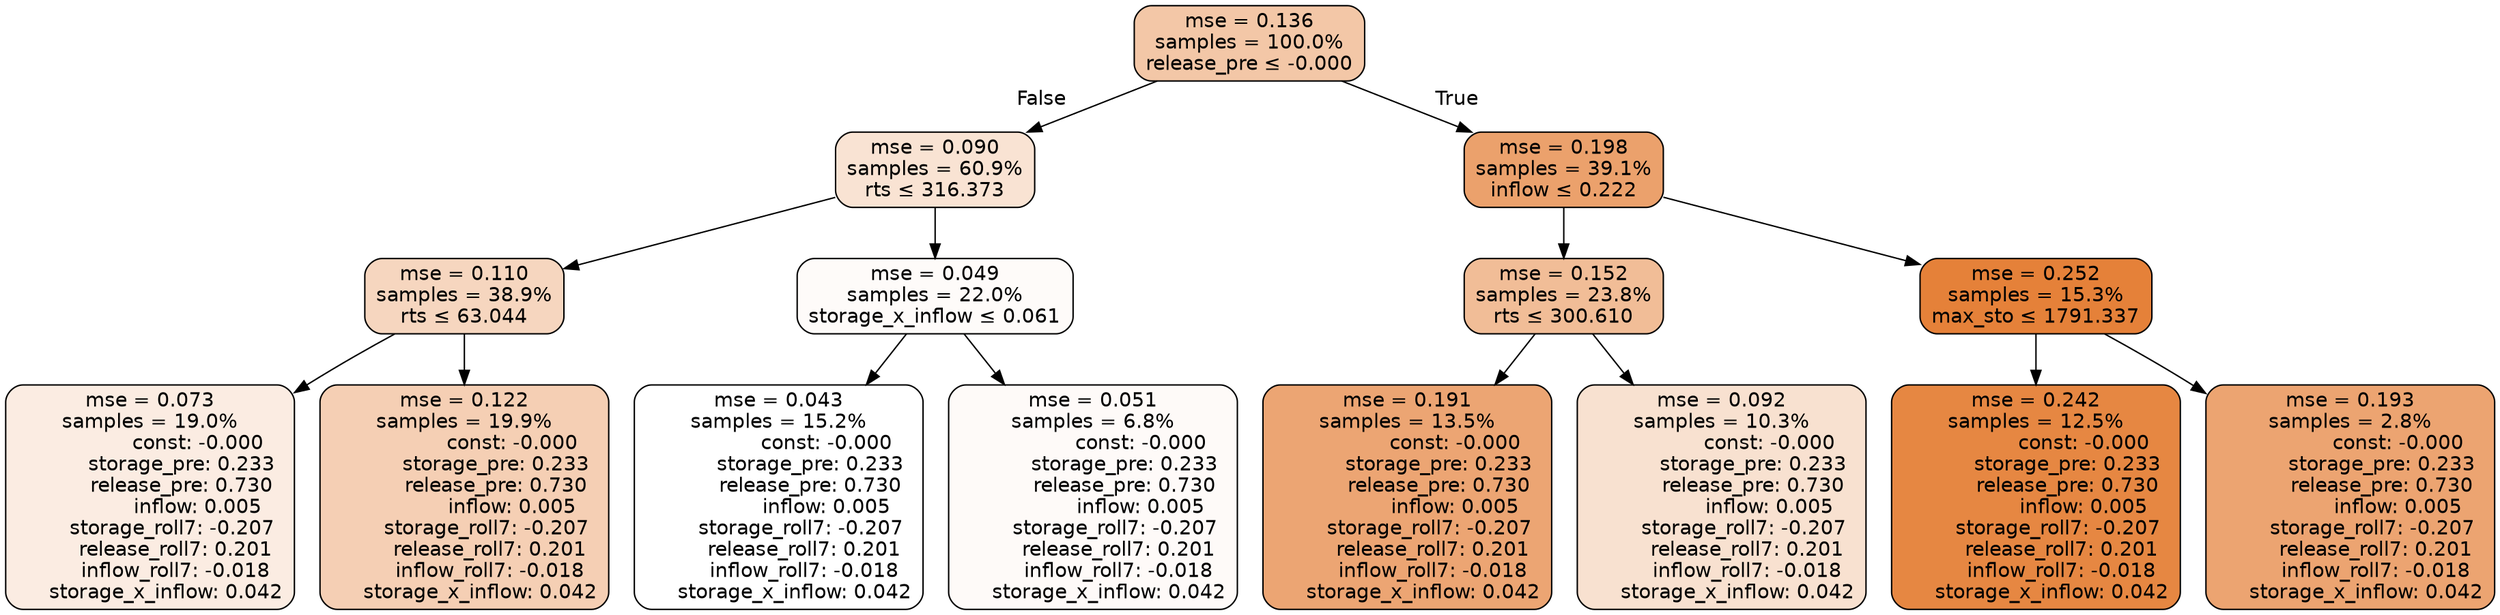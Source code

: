 digraph tree {
node [shape=rectangle, style="filled, rounded", color="black", fontname=helvetica] ;
edge [fontname=helvetica] ;
	"0" [label="mse = 0.136
samples = 100.0%
release_pre &le; -0.000", fillcolor="#f3c7a7"]
	"1" [label="mse = 0.090
samples = 60.9%
rts &le; 316.373", fillcolor="#f9e3d3"]
	"2" [label="mse = 0.110
samples = 38.9%
rts &le; 63.044", fillcolor="#f6d6bf"]
	"3" [label="mse = 0.073
samples = 19.0%
               const: -0.000
          storage_pre: 0.233
          release_pre: 0.730
               inflow: 0.005
       storage_roll7: -0.207
        release_roll7: 0.201
        inflow_roll7: -0.018
     storage_x_inflow: 0.042", fillcolor="#fbece2"]
	"4" [label="mse = 0.122
samples = 19.9%
               const: -0.000
          storage_pre: 0.233
          release_pre: 0.730
               inflow: 0.005
       storage_roll7: -0.207
        release_roll7: 0.201
        inflow_roll7: -0.018
     storage_x_inflow: 0.042", fillcolor="#f5cfb4"]
	"5" [label="mse = 0.049
samples = 22.0%
storage_x_inflow &le; 0.061", fillcolor="#fefbf9"]
	"6" [label="mse = 0.043
samples = 15.2%
               const: -0.000
          storage_pre: 0.233
          release_pre: 0.730
               inflow: 0.005
       storage_roll7: -0.207
        release_roll7: 0.201
        inflow_roll7: -0.018
     storage_x_inflow: 0.042", fillcolor="#ffffff"]
	"7" [label="mse = 0.051
samples = 6.8%
               const: -0.000
          storage_pre: 0.233
          release_pre: 0.730
               inflow: 0.005
       storage_roll7: -0.207
        release_roll7: 0.201
        inflow_roll7: -0.018
     storage_x_inflow: 0.042", fillcolor="#fefaf8"]
	"8" [label="mse = 0.198
samples = 39.1%
inflow &le; 0.222", fillcolor="#eba16c"]
	"9" [label="mse = 0.152
samples = 23.8%
rts &le; 300.610", fillcolor="#f1bd97"]
	"10" [label="mse = 0.191
samples = 13.5%
               const: -0.000
          storage_pre: 0.233
          release_pre: 0.730
               inflow: 0.005
       storage_roll7: -0.207
        release_roll7: 0.201
        inflow_roll7: -0.018
     storage_x_inflow: 0.042", fillcolor="#eca573"]
	"11" [label="mse = 0.092
samples = 10.3%
               const: -0.000
          storage_pre: 0.233
          release_pre: 0.730
               inflow: 0.005
       storage_roll7: -0.207
        release_roll7: 0.201
        inflow_roll7: -0.018
     storage_x_inflow: 0.042", fillcolor="#f8e1d0"]
	"12" [label="mse = 0.252
samples = 15.3%
max_sto &le; 1791.337", fillcolor="#e58139"]
	"13" [label="mse = 0.242
samples = 12.5%
               const: -0.000
          storage_pre: 0.233
          release_pre: 0.730
               inflow: 0.005
       storage_roll7: -0.207
        release_roll7: 0.201
        inflow_roll7: -0.018
     storage_x_inflow: 0.042", fillcolor="#e68742"]
	"14" [label="mse = 0.193
samples = 2.8%
               const: -0.000
          storage_pre: 0.233
          release_pre: 0.730
               inflow: 0.005
       storage_roll7: -0.207
        release_roll7: 0.201
        inflow_roll7: -0.018
     storage_x_inflow: 0.042", fillcolor="#eca471"]

	"0" -> "1" [labeldistance=2.5, labelangle=45, headlabel="False"]
	"1" -> "2"
	"2" -> "3"
	"2" -> "4"
	"1" -> "5"
	"5" -> "6"
	"5" -> "7"
	"0" -> "8" [labeldistance=2.5, labelangle=-45, headlabel="True"]
	"8" -> "9"
	"9" -> "10"
	"9" -> "11"
	"8" -> "12"
	"12" -> "13"
	"12" -> "14"
}